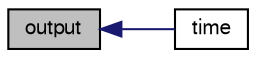 digraph "output"
{
  bgcolor="transparent";
  edge [fontname="FreeSans",fontsize="10",labelfontname="FreeSans",labelfontsize="10"];
  node [fontname="FreeSans",fontsize="10",shape=record];
  rankdir="LR";
  Node439 [label="output",height=0.2,width=0.4,color="black", fillcolor="grey75", style="filled", fontcolor="black"];
  Node439 -> Node440 [dir="back",color="midnightblue",fontsize="10",style="solid",fontname="FreeSans"];
  Node440 [label="time",height=0.2,width=0.4,color="black",URL="$a26138.html#a0d94096809fe3376b29a2a29ca11bb18",tooltip="Return const access to the Time object. "];
}
